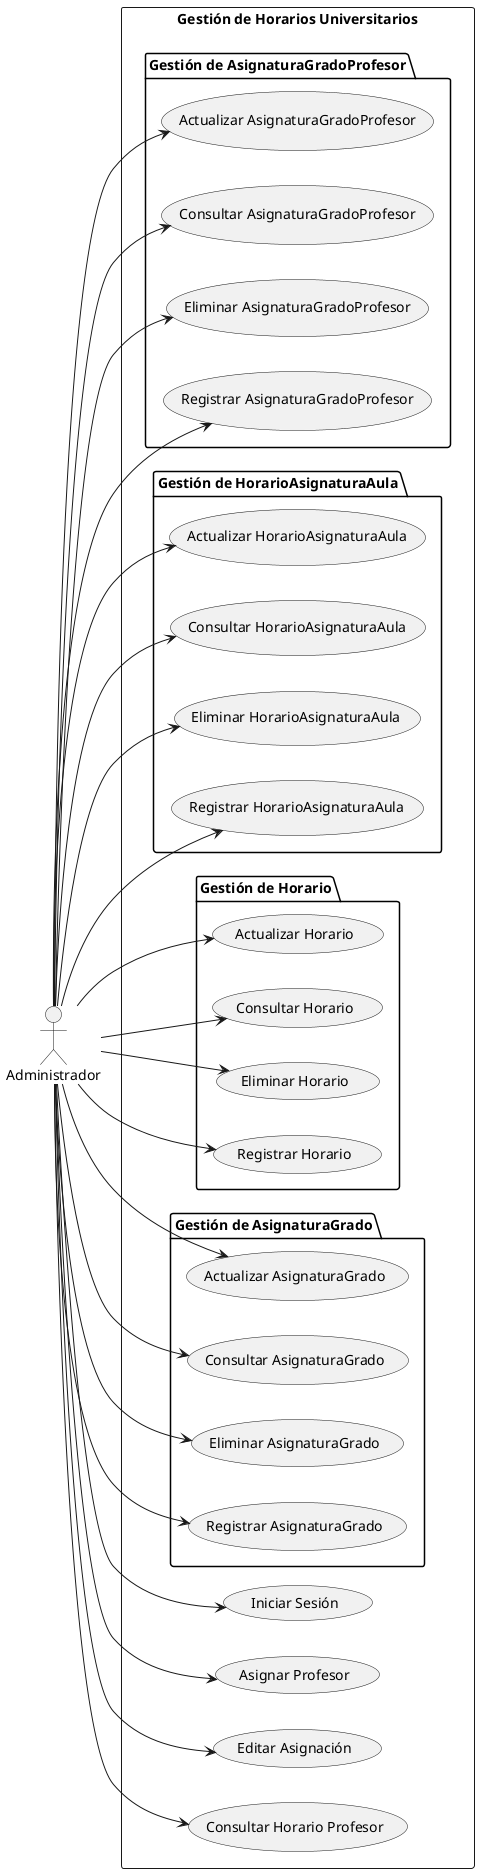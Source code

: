 @startuml
left to right direction

actor Administrador

rectangle "Gestión de Horarios Universitarios" {

    usecase "Iniciar Sesión" as UC1
    usecase "Asignar Profesor" as UC2
    usecase "Editar Asignación" as UC3
    usecase "Consultar Horario Profesor" as UC4
    package "Gestión de AsignaturaGradoProfesor" {
        usecase "Actualizar AsignaturaGradoProfesor" as UC5
        usecase "Consultar AsignaturaGradoProfesor" as UC6
        usecase "Eliminar AsignaturaGradoProfesor" as UC7
        usecase "Registrar AsignaturaGradoProfesor" as UC8
    }

    package "Gestión de HorarioAsignaturaAula" {
        usecase "Actualizar HorarioAsignaturaAula" as UC9
        usecase "Consultar HorarioAsignaturaAula" as UC10
        usecase "Eliminar HorarioAsignaturaAula" as UC11
        usecase "Registrar HorarioAsignaturaAula" as UC12
    }

    package "Gestión de Horario" {
        usecase "Actualizar Horario" as UC13
        usecase "Consultar Horario" as UC14
        usecase "Eliminar Horario" as UC15
        usecase "Registrar Horario" as UC16
    }

    package "Gestión de AsignaturaGrado" {
        usecase "Actualizar AsignaturaGrado" as UC17
        usecase "Consultar AsignaturaGrado" as UC18
        usecase "Eliminar AsignaturaGrado" as UC19
        usecase "Registrar AsignaturaGrado" as UC20
    }

}



Administrador --> UC1
Administrador --> UC2
Administrador --> UC3
Administrador --> UC4
Administrador --> UC5
Administrador --> UC6
Administrador --> UC7
Administrador --> UC8
Administrador --> UC9
Administrador --> UC10
Administrador --> UC11
Administrador --> UC12
Administrador --> UC13
Administrador --> UC14
Administrador --> UC15
Administrador --> UC16
Administrador --> UC17
Administrador --> UC18
Administrador --> UC19
Administrador --> UC20

@enduml